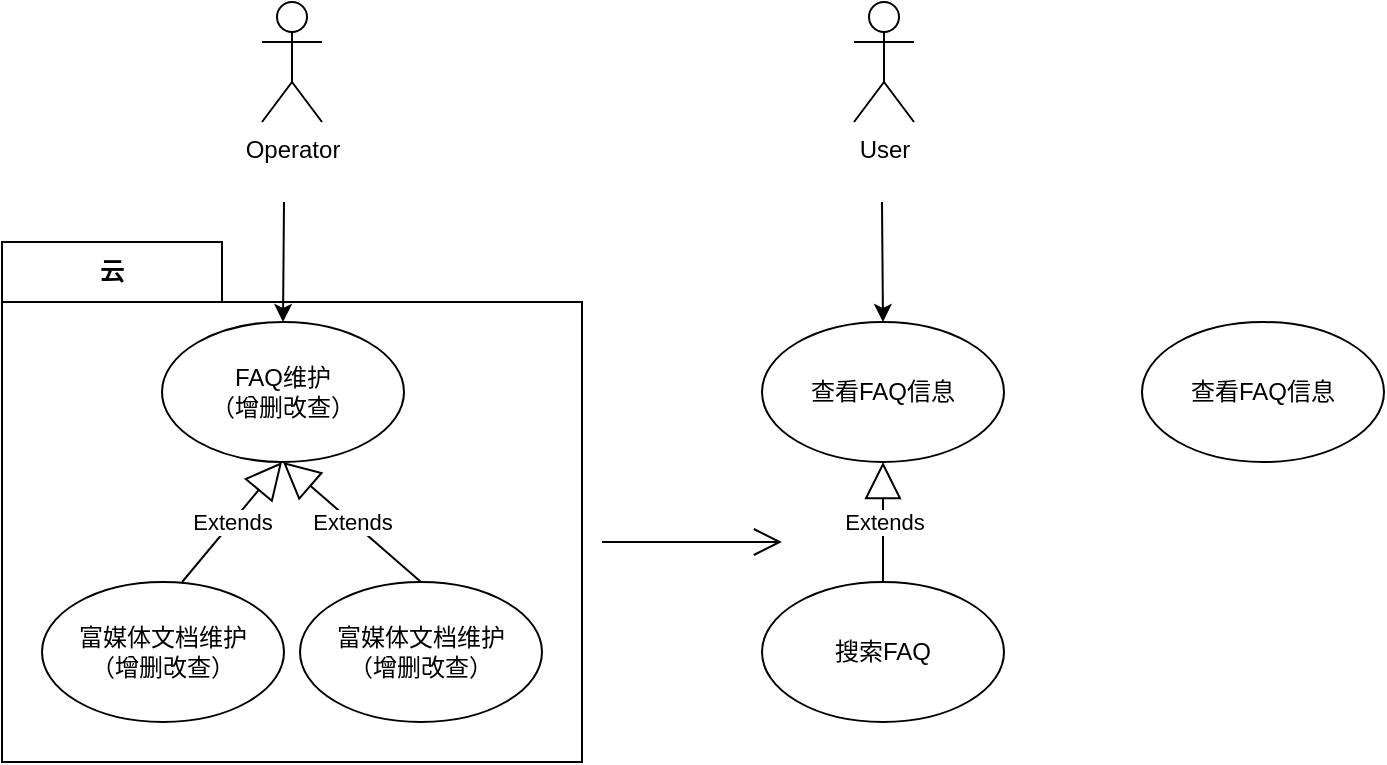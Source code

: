 <mxfile version="24.0.7" type="github">
  <diagram name="第 1 页" id="6x4LvMagdbzSouyHg_lp">
    <mxGraphModel dx="946" dy="613" grid="1" gridSize="10" guides="1" tooltips="1" connect="1" arrows="1" fold="1" page="1" pageScale="1" pageWidth="827" pageHeight="1169" math="0" shadow="0">
      <root>
        <mxCell id="0" />
        <mxCell id="1" parent="0" />
        <mxCell id="KTRBiwCCIsHWIs7wHr18-30" value="云" style="shape=folder;fontStyle=1;tabWidth=110;tabHeight=30;tabPosition=left;html=1;boundedLbl=1;labelInHeader=1;container=1;collapsible=0;whiteSpace=wrap;" vertex="1" parent="1">
          <mxGeometry y="320" width="290" height="260" as="geometry" />
        </mxCell>
        <mxCell id="KTRBiwCCIsHWIs7wHr18-31" value="" style="html=1;strokeColor=none;resizeWidth=1;resizeHeight=1;fillColor=none;part=1;connectable=0;allowArrows=0;deletable=0;whiteSpace=wrap;" vertex="1" parent="KTRBiwCCIsHWIs7wHr18-30">
          <mxGeometry width="290" height="182" relative="1" as="geometry">
            <mxPoint y="30" as="offset" />
          </mxGeometry>
        </mxCell>
        <mxCell id="KTRBiwCCIsHWIs7wHr18-38" value="富媒体文档维护&lt;div&gt;（增删改查）&lt;/div&gt;" style="ellipse;whiteSpace=wrap;html=1;" vertex="1" parent="KTRBiwCCIsHWIs7wHr18-30">
          <mxGeometry x="20" y="170" width="121" height="70" as="geometry" />
        </mxCell>
        <mxCell id="KTRBiwCCIsHWIs7wHr18-39" value="Extends" style="endArrow=block;endSize=16;endFill=0;html=1;rounded=0;exitX=0.579;exitY=0;exitDx=0;exitDy=0;exitPerimeter=0;" edge="1" parent="KTRBiwCCIsHWIs7wHr18-30" source="KTRBiwCCIsHWIs7wHr18-38">
          <mxGeometry width="160" relative="1" as="geometry">
            <mxPoint x="130.001" y="170" as="sourcePoint" />
            <mxPoint x="140" y="110" as="targetPoint" />
          </mxGeometry>
        </mxCell>
        <mxCell id="KTRBiwCCIsHWIs7wHr18-16" value="FAQ维护&lt;div&gt;（增删改查）&lt;/div&gt;" style="ellipse;whiteSpace=wrap;html=1;" vertex="1" parent="KTRBiwCCIsHWIs7wHr18-30">
          <mxGeometry x="80" y="40" width="121" height="70" as="geometry" />
        </mxCell>
        <mxCell id="KTRBiwCCIsHWIs7wHr18-1" value="Operator" style="shape=umlActor;verticalLabelPosition=bottom;verticalAlign=top;html=1;outlineConnect=0;" vertex="1" parent="1">
          <mxGeometry x="130" y="200" width="30" height="60" as="geometry" />
        </mxCell>
        <mxCell id="KTRBiwCCIsHWIs7wHr18-18" value="富媒体文档维护&lt;div&gt;（增删改查）&lt;/div&gt;" style="ellipse;whiteSpace=wrap;html=1;" vertex="1" parent="1">
          <mxGeometry x="149" y="490" width="121" height="70" as="geometry" />
        </mxCell>
        <mxCell id="KTRBiwCCIsHWIs7wHr18-19" value="Extends" style="endArrow=block;endSize=16;endFill=0;html=1;rounded=0;entryX=0.5;entryY=1;entryDx=0;entryDy=0;exitX=0.5;exitY=0;exitDx=0;exitDy=0;" edge="1" parent="1" source="KTRBiwCCIsHWIs7wHr18-18" target="KTRBiwCCIsHWIs7wHr18-16">
          <mxGeometry width="160" relative="1" as="geometry">
            <mxPoint x="240" y="460" as="sourcePoint" />
            <mxPoint x="400" y="460" as="targetPoint" />
          </mxGeometry>
        </mxCell>
        <mxCell id="KTRBiwCCIsHWIs7wHr18-20" value="" style="endArrow=classic;html=1;rounded=0;entryX=0.5;entryY=0;entryDx=0;entryDy=0;" edge="1" parent="1" target="KTRBiwCCIsHWIs7wHr18-16">
          <mxGeometry width="50" height="50" relative="1" as="geometry">
            <mxPoint x="141" y="300" as="sourcePoint" />
            <mxPoint x="160" y="350" as="targetPoint" />
          </mxGeometry>
        </mxCell>
        <mxCell id="KTRBiwCCIsHWIs7wHr18-21" value="User" style="shape=umlActor;verticalLabelPosition=bottom;verticalAlign=top;html=1;outlineConnect=0;" vertex="1" parent="1">
          <mxGeometry x="426" y="200" width="30" height="60" as="geometry" />
        </mxCell>
        <mxCell id="KTRBiwCCIsHWIs7wHr18-22" value="查看FAQ信息" style="ellipse;whiteSpace=wrap;html=1;" vertex="1" parent="1">
          <mxGeometry x="380" y="360" width="121" height="70" as="geometry" />
        </mxCell>
        <mxCell id="KTRBiwCCIsHWIs7wHr18-23" value="搜索FAQ" style="ellipse;whiteSpace=wrap;html=1;" vertex="1" parent="1">
          <mxGeometry x="380" y="490" width="121" height="70" as="geometry" />
        </mxCell>
        <mxCell id="KTRBiwCCIsHWIs7wHr18-24" value="Extends" style="endArrow=block;endSize=16;endFill=0;html=1;rounded=0;entryX=0.5;entryY=1;entryDx=0;entryDy=0;exitX=0.5;exitY=0;exitDx=0;exitDy=0;" edge="1" source="KTRBiwCCIsHWIs7wHr18-23" target="KTRBiwCCIsHWIs7wHr18-22" parent="1">
          <mxGeometry width="160" relative="1" as="geometry">
            <mxPoint x="520" y="460" as="sourcePoint" />
            <mxPoint x="680" y="460" as="targetPoint" />
          </mxGeometry>
        </mxCell>
        <mxCell id="KTRBiwCCIsHWIs7wHr18-25" value="" style="endArrow=classic;html=1;rounded=0;entryX=0.5;entryY=0;entryDx=0;entryDy=0;" edge="1" target="KTRBiwCCIsHWIs7wHr18-22" parent="1">
          <mxGeometry width="50" height="50" relative="1" as="geometry">
            <mxPoint x="440" y="300" as="sourcePoint" />
            <mxPoint x="440" y="350" as="targetPoint" />
          </mxGeometry>
        </mxCell>
        <mxCell id="KTRBiwCCIsHWIs7wHr18-28" value="查看FAQ信息" style="ellipse;whiteSpace=wrap;html=1;" vertex="1" parent="1">
          <mxGeometry x="570" y="360" width="121" height="70" as="geometry" />
        </mxCell>
        <mxCell id="KTRBiwCCIsHWIs7wHr18-36" value="" style="endArrow=open;endFill=1;endSize=12;html=1;rounded=0;" edge="1" parent="1">
          <mxGeometry width="160" relative="1" as="geometry">
            <mxPoint x="300" y="470" as="sourcePoint" />
            <mxPoint x="390" y="470" as="targetPoint" />
          </mxGeometry>
        </mxCell>
      </root>
    </mxGraphModel>
  </diagram>
</mxfile>
